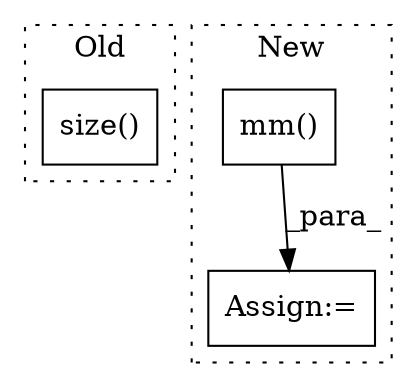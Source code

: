 digraph G {
subgraph cluster0 {
1 [label="size()" a="75" s="3037" l="13" shape="box"];
label = "Old";
style="dotted";
}
subgraph cluster1 {
2 [label="mm()" a="75" s="2765,2797" l="9,1" shape="box"];
3 [label="Assign:=" a="68" s="2816" l="3" shape="box"];
label = "New";
style="dotted";
}
2 -> 3 [label="_para_"];
}